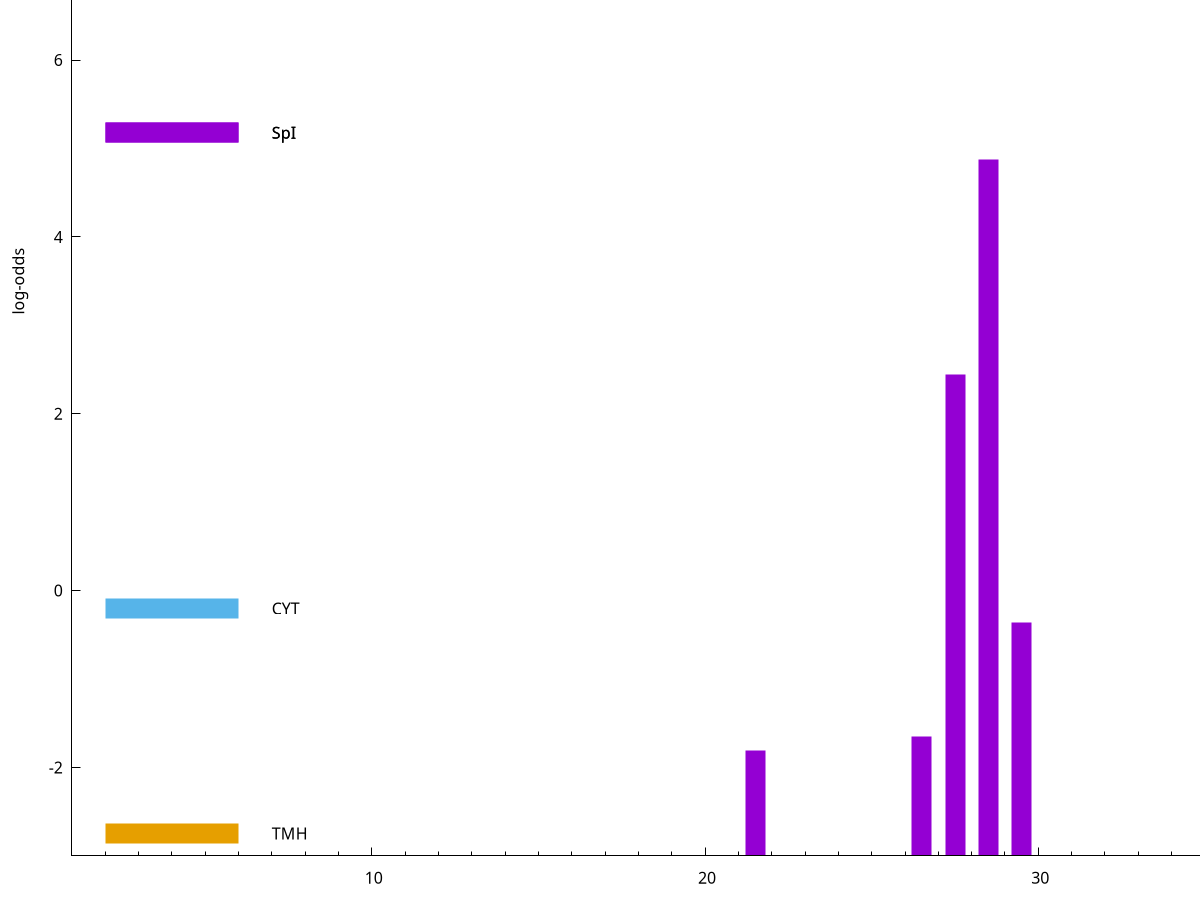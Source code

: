 set title "LipoP predictions for SRR4017833.gff"
set size 2., 1.4
set xrange [1:70] 
set mxtics 10
set yrange [-3:10]
set y2range [0:13]
set ylabel "log-odds"
set term postscript eps color solid "Helvetica" 30
set output "SRR4017833.gff107.eps"
set arrow from 2,5.17673 to 6,5.17673 nohead lt 1 lw 20
set label "SpI" at 7,5.17673
set arrow from 2,-0.200913 to 6,-0.200913 nohead lt 3 lw 20
set label "CYT" at 7,-0.200913
set arrow from 2,-2.74645 to 6,-2.74645 nohead lt 4 lw 20
set label "TMH" at 7,-2.74645
set arrow from 2,5.17673 to 6,5.17673 nohead lt 1 lw 20
set label "SpI" at 7,5.17673
# NOTE: The scores below are the log-odds scores with the threshold
# NOTE: subtracted (a hack to make gnuplot make the histogram all
# NOTE: look nice).
plot "-" axes x1y2 title "" with impulses lt 1 lw 20
28.500000 7.873570
27.500000 5.445330
29.500000 2.641878
26.500000 1.348140
21.500000 1.194960
e
exit
